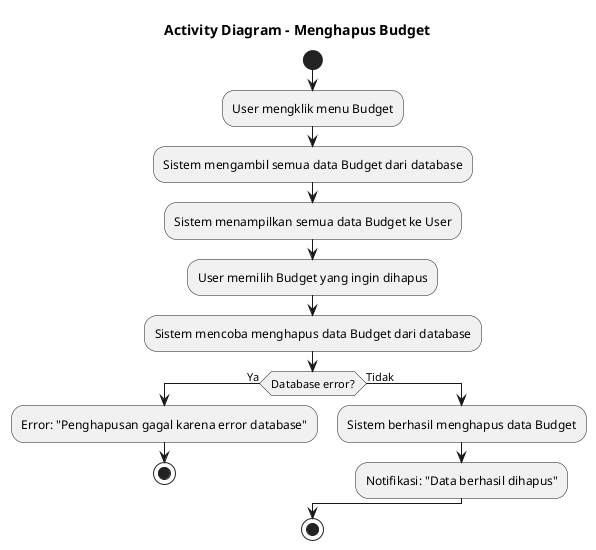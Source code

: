 @startuml
title Activity Diagram - Menghapus Budget
start

:User mengklik menu Budget;
:Sistem mengambil semua data Budget dari database;
:Sistem menampilkan semua data Budget ke User;

:User memilih Budget yang ingin dihapus;
:Sistem mencoba menghapus data Budget dari database;

if (Database error?) then (Ya)
    :Error: "Penghapusan gagal karena error database";
    stop
else (Tidak)
    :Sistem berhasil menghapus data Budget;
    :Notifikasi: "Data berhasil dihapus";
endif

stop
@enduml
